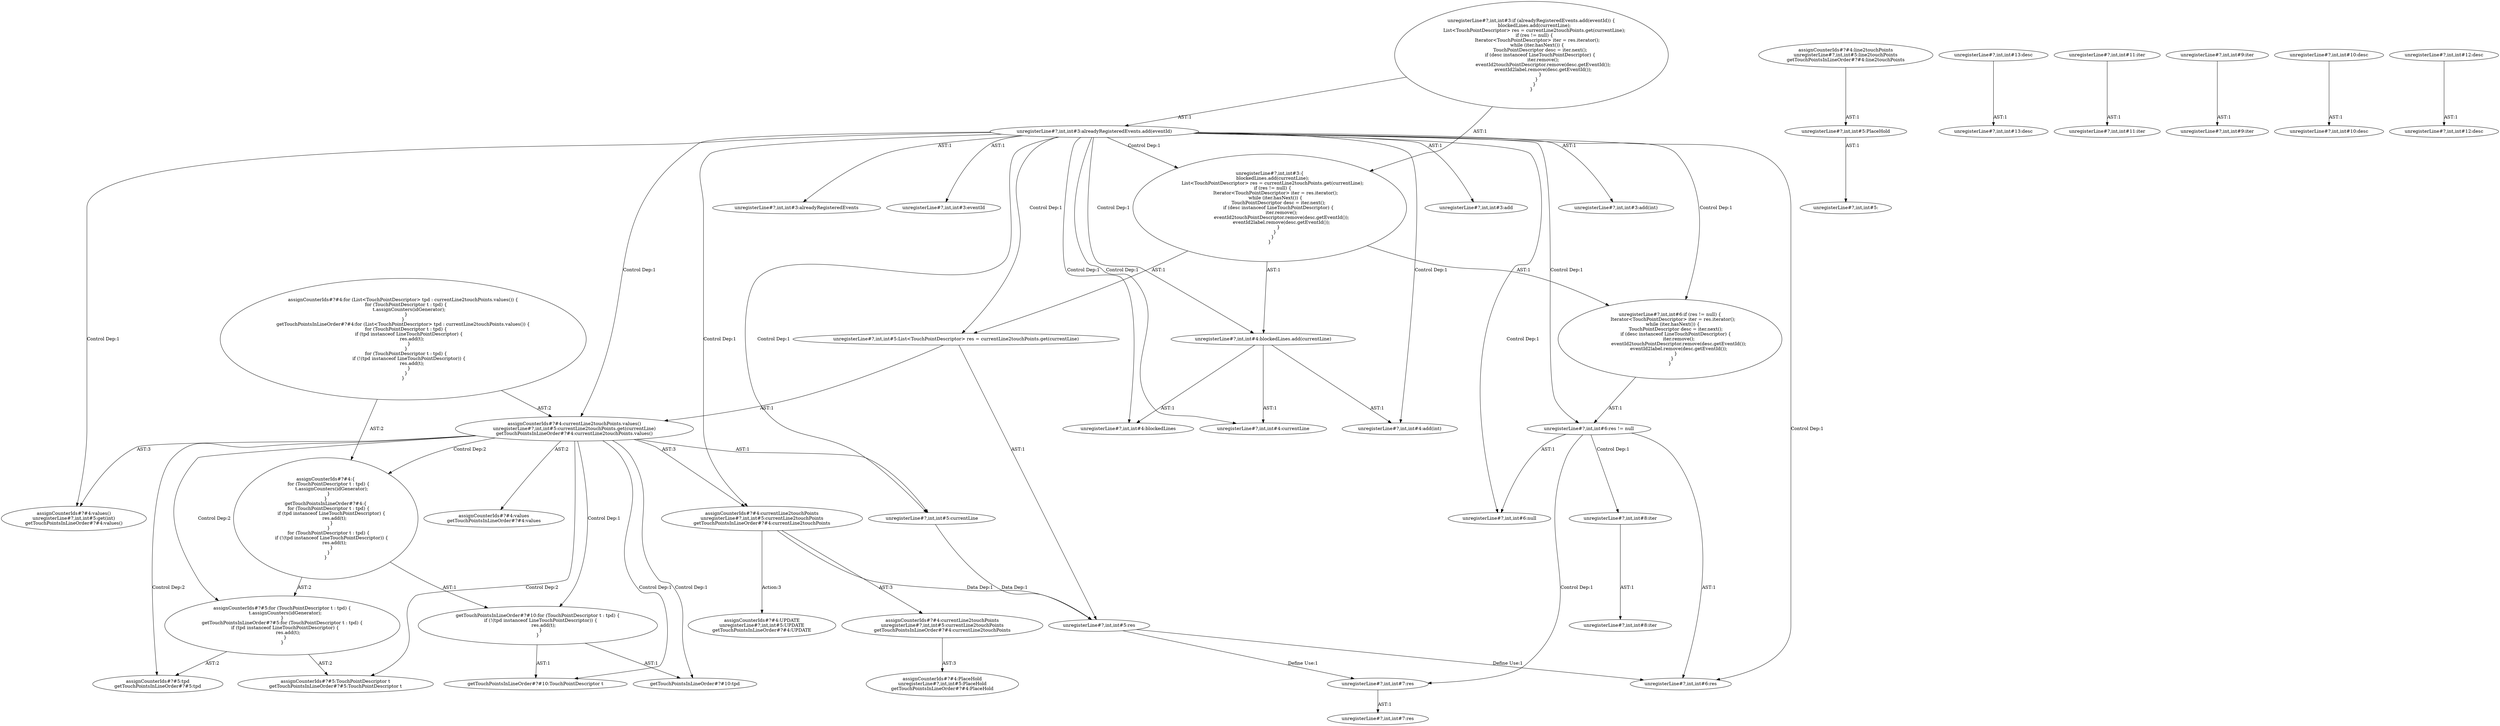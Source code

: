 digraph "Pattern" {
0 [label="assignCounterIds#?#4:UPDATE
unregisterLine#?,int,int#5:UPDATE
getTouchPointsInLineOrder#?#4:UPDATE" shape=ellipse]
1 [label="assignCounterIds#?#4:currentLine2touchPoints
unregisterLine#?,int,int#5:currentLine2touchPoints
getTouchPointsInLineOrder#?#4:currentLine2touchPoints" shape=ellipse]
2 [label="assignCounterIds#?#4:currentLine2touchPoints.values()
unregisterLine#?,int,int#5:currentLine2touchPoints.get(currentLine)
getTouchPointsInLineOrder#?#4:currentLine2touchPoints.values()" shape=ellipse]
3 [label="assignCounterIds#?#4:for (List<TouchPointDescriptor> tpd : currentLine2touchPoints.values()) \{
    for (TouchPointDescriptor t : tpd) \{
        t.assignCounters(idGenerator);
    \}
\}
getTouchPointsInLineOrder#?#4:for (List<TouchPointDescriptor> tpd : currentLine2touchPoints.values()) \{
    for (TouchPointDescriptor t : tpd) \{
        if (tpd instanceof LineTouchPointDescriptor) \{
            res.add(t);
        \}
    \}
    for (TouchPointDescriptor t : tpd) \{
        if (!(tpd instanceof LineTouchPointDescriptor)) \{
            res.add(t);
        \}
    \}
\}" shape=ellipse]
4 [label="assignCounterIds#?#4:values
getTouchPointsInLineOrder#?#4:values" shape=ellipse]
5 [label="assignCounterIds#?#4:values()
unregisterLine#?,int,int#5:get(int)
getTouchPointsInLineOrder#?#4:values()" shape=ellipse]
6 [label="assignCounterIds#?#4:\{
    for (TouchPointDescriptor t : tpd) \{
        t.assignCounters(idGenerator);
    \}
\}
getTouchPointsInLineOrder#?#4:\{
    for (TouchPointDescriptor t : tpd) \{
        if (tpd instanceof LineTouchPointDescriptor) \{
            res.add(t);
        \}
    \}
    for (TouchPointDescriptor t : tpd) \{
        if (!(tpd instanceof LineTouchPointDescriptor)) \{
            res.add(t);
        \}
    \}
\}" shape=ellipse]
7 [label="assignCounterIds#?#5:for (TouchPointDescriptor t : tpd) \{
    t.assignCounters(idGenerator);
\}
getTouchPointsInLineOrder#?#5:for (TouchPointDescriptor t : tpd) \{
    if (tpd instanceof LineTouchPointDescriptor) \{
        res.add(t);
    \}
\}" shape=ellipse]
8 [label="assignCounterIds#?#5:TouchPointDescriptor t
getTouchPointsInLineOrder#?#5:TouchPointDescriptor t" shape=ellipse]
9 [label="assignCounterIds#?#5:tpd
getTouchPointsInLineOrder#?#5:tpd" shape=ellipse]
10 [label="assignCounterIds#?#4:currentLine2touchPoints
unregisterLine#?,int,int#5:currentLine2touchPoints
getTouchPointsInLineOrder#?#4:currentLine2touchPoints" shape=ellipse]
11 [label="assignCounterIds#?#4:PlaceHold
unregisterLine#?,int,int#5:PlaceHold
getTouchPointsInLineOrder#?#4:PlaceHold" shape=ellipse]
12 [label="assignCounterIds#?#4:line2touchPoints
unregisterLine#?,int,int#5:line2touchPoints
getTouchPointsInLineOrder#?#4:line2touchPoints" shape=ellipse]
13 [label="unregisterLine#?,int,int#4:blockedLines" shape=ellipse]
14 [label="unregisterLine#?,int,int#3:alreadyRegisteredEvents.add(eventId)" shape=ellipse]
15 [label="unregisterLine#?,int,int#13:desc" shape=ellipse]
16 [label="unregisterLine#?,int,int#3:if (alreadyRegisteredEvents.add(eventId)) \{
    blockedLines.add(currentLine);
    List<TouchPointDescriptor> res = currentLine2touchPoints.get(currentLine);
    if (res != null) \{
        Iterator<TouchPointDescriptor> iter = res.iterator();
        while (iter.hasNext()) \{
            TouchPointDescriptor desc = iter.next();
            if (desc instanceof LineTouchPointDescriptor) \{
                iter.remove();
                eventId2touchPointDescriptor.remove(desc.getEventId());
                eventId2label.remove(desc.getEventId());
            \}
        \} 
    \}
\}" shape=ellipse]
17 [label="unregisterLine#?,int,int#3:alreadyRegisteredEvents" shape=ellipse]
18 [label="unregisterLine#?,int,int#11:iter" shape=ellipse]
19 [label="unregisterLine#?,int,int#3:eventId" shape=ellipse]
20 [label="unregisterLine#?,int,int#3:\{
    blockedLines.add(currentLine);
    List<TouchPointDescriptor> res = currentLine2touchPoints.get(currentLine);
    if (res != null) \{
        Iterator<TouchPointDescriptor> iter = res.iterator();
        while (iter.hasNext()) \{
            TouchPointDescriptor desc = iter.next();
            if (desc instanceof LineTouchPointDescriptor) \{
                iter.remove();
                eventId2touchPointDescriptor.remove(desc.getEventId());
                eventId2label.remove(desc.getEventId());
            \}
        \} 
    \}
\}" shape=ellipse]
21 [label="unregisterLine#?,int,int#6:null" shape=ellipse]
22 [label="unregisterLine#?,int,int#9:iter" shape=ellipse]
23 [label="unregisterLine#?,int,int#10:desc" shape=ellipse]
24 [label="unregisterLine#?,int,int#8:iter" shape=ellipse]
25 [label="unregisterLine#?,int,int#4:blockedLines.add(currentLine)" shape=ellipse]
26 [label="unregisterLine#?,int,int#4:currentLine" shape=ellipse]
27 [label="unregisterLine#?,int,int#12:desc" shape=ellipse]
28 [label="unregisterLine#?,int,int#5:currentLine" shape=ellipse]
29 [label="unregisterLine#?,int,int#6:if (res != null) \{
    Iterator<TouchPointDescriptor> iter = res.iterator();
    while (iter.hasNext()) \{
        TouchPointDescriptor desc = iter.next();
        if (desc instanceof LineTouchPointDescriptor) \{
            iter.remove();
            eventId2touchPointDescriptor.remove(desc.getEventId());
            eventId2label.remove(desc.getEventId());
        \}
    \} 
\}" shape=ellipse]
30 [label="unregisterLine#?,int,int#7:res" shape=ellipse]
31 [label="unregisterLine#?,int,int#6:res" shape=ellipse]
32 [label="unregisterLine#?,int,int#6:res != null" shape=ellipse]
33 [label="unregisterLine#?,int,int#5:" shape=ellipse]
34 [label="unregisterLine#?,int,int#3:add" shape=ellipse]
35 [label="unregisterLine#?,int,int#5:List<TouchPointDescriptor> res = currentLine2touchPoints.get(currentLine)" shape=ellipse]
36 [label="unregisterLine#?,int,int#7:res" shape=ellipse]
37 [label="unregisterLine#?,int,int#3:add(int)" shape=ellipse]
38 [label="unregisterLine#?,int,int#4:add(int)" shape=ellipse]
39 [label="unregisterLine#?,int,int#5:res" shape=ellipse]
40 [label="unregisterLine#?,int,int#8:iter" shape=ellipse]
41 [label="unregisterLine#?,int,int#9:iter" shape=ellipse]
42 [label="unregisterLine#?,int,int#11:iter" shape=ellipse]
43 [label="unregisterLine#?,int,int#5:PlaceHold" shape=ellipse]
44 [label="unregisterLine#?,int,int#10:desc" shape=ellipse]
45 [label="unregisterLine#?,int,int#12:desc" shape=ellipse]
46 [label="unregisterLine#?,int,int#13:desc" shape=ellipse]
47 [label="getTouchPointsInLineOrder#?#10:for (TouchPointDescriptor t : tpd) \{
    if (!(tpd instanceof LineTouchPointDescriptor)) \{
        res.add(t);
    \}
\}" shape=ellipse]
48 [label="getTouchPointsInLineOrder#?#10:tpd" shape=ellipse]
49 [label="getTouchPointsInLineOrder#?#10:TouchPointDescriptor t" shape=ellipse]
1 -> 0 [label="Action:3"];
1 -> 10 [label="AST:3"];
1 -> 39 [label="Data Dep:1"];
2 -> 1 [label="AST:3"];
2 -> 4 [label="AST:2"];
2 -> 5 [label="AST:3"];
2 -> 6 [label="Control Dep:2"];
2 -> 7 [label="Control Dep:2"];
2 -> 8 [label="Control Dep:2"];
2 -> 9 [label="Control Dep:2"];
2 -> 28 [label="AST:1"];
2 -> 47 [label="Control Dep:1"];
2 -> 48 [label="Control Dep:1"];
2 -> 49 [label="Control Dep:1"];
3 -> 2 [label="AST:2"];
3 -> 6 [label="AST:2"];
6 -> 7 [label="AST:2"];
6 -> 47 [label="AST:1"];
7 -> 8 [label="AST:2"];
7 -> 9 [label="AST:2"];
10 -> 11 [label="AST:3"];
12 -> 43 [label="AST:1"];
14 -> 13 [label="Control Dep:1"];
14 -> 34 [label="AST:1"];
14 -> 17 [label="AST:1"];
14 -> 37 [label="AST:1"];
14 -> 19 [label="AST:1"];
14 -> 20 [label="Control Dep:1"];
14 -> 25 [label="Control Dep:1"];
14 -> 38 [label="Control Dep:1"];
14 -> 26 [label="Control Dep:1"];
14 -> 35 [label="Control Dep:1"];
14 -> 2 [label="Control Dep:1"];
14 -> 5 [label="Control Dep:1"];
14 -> 1 [label="Control Dep:1"];
14 -> 28 [label="Control Dep:1"];
14 -> 29 [label="Control Dep:1"];
14 -> 32 [label="Control Dep:1"];
14 -> 31 [label="Control Dep:1"];
14 -> 21 [label="Control Dep:1"];
15 -> 46 [label="AST:1"];
16 -> 14 [label="AST:1"];
16 -> 20 [label="AST:1"];
18 -> 42 [label="AST:1"];
20 -> 25 [label="AST:1"];
20 -> 35 [label="AST:1"];
20 -> 29 [label="AST:1"];
22 -> 41 [label="AST:1"];
23 -> 44 [label="AST:1"];
24 -> 40 [label="AST:1"];
25 -> 13 [label="AST:1"];
25 -> 38 [label="AST:1"];
25 -> 26 [label="AST:1"];
27 -> 45 [label="AST:1"];
28 -> 39 [label="Data Dep:1"];
29 -> 32 [label="AST:1"];
30 -> 36 [label="AST:1"];
32 -> 21 [label="AST:1"];
32 -> 24 [label="Control Dep:1"];
32 -> 30 [label="Control Dep:1"];
32 -> 31 [label="AST:1"];
35 -> 39 [label="AST:1"];
35 -> 2 [label="AST:1"];
39 -> 30 [label="Define Use:1"];
39 -> 31 [label="Define Use:1"];
43 -> 33 [label="AST:1"];
47 -> 49 [label="AST:1"];
47 -> 48 [label="AST:1"];
}
